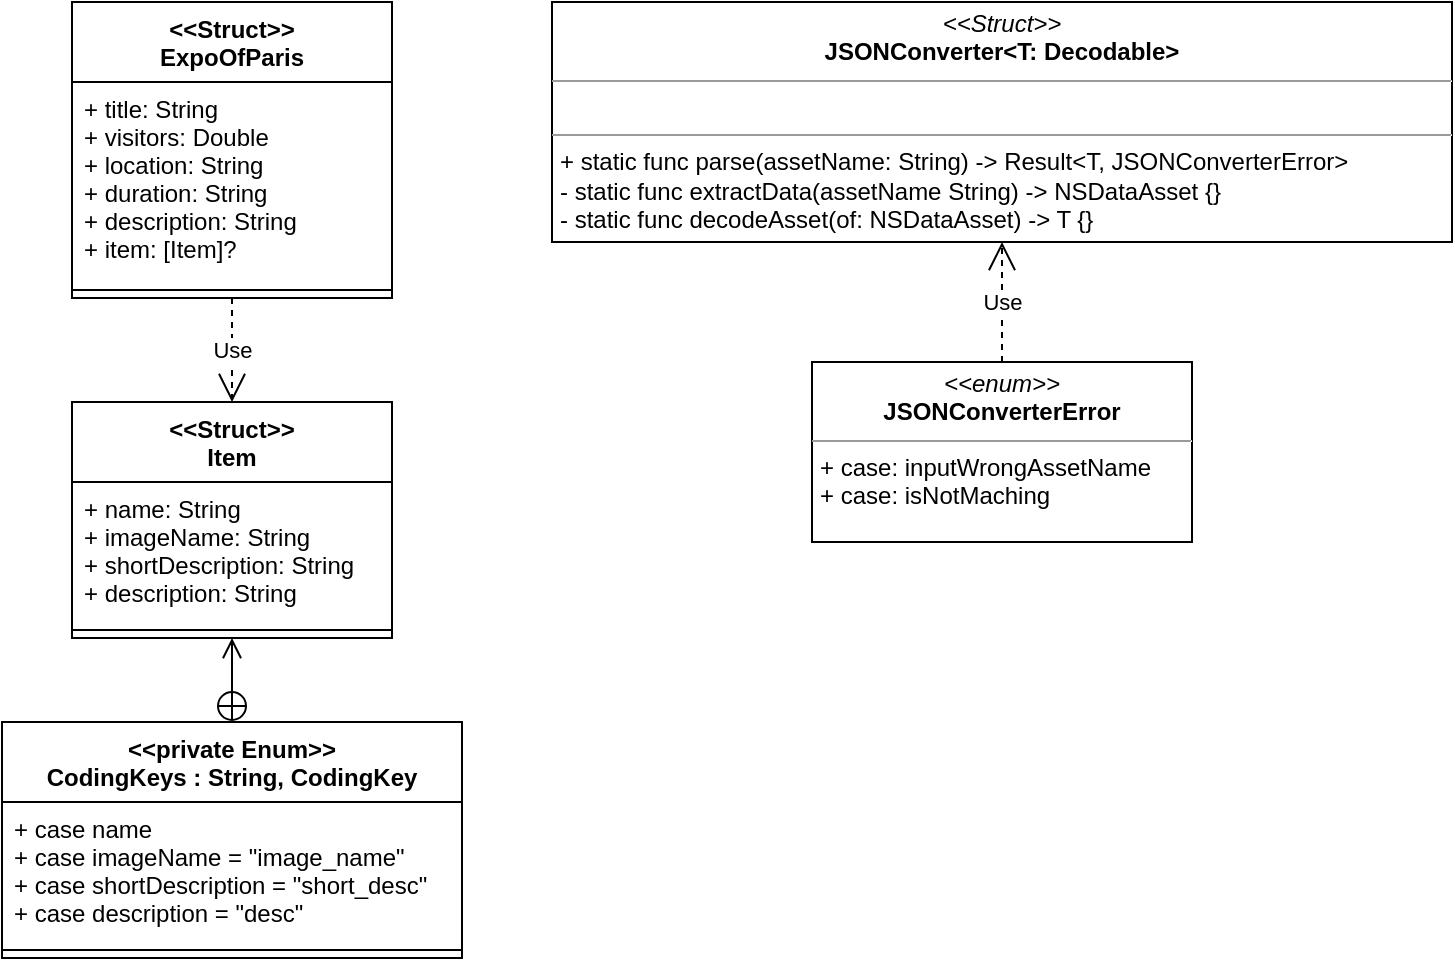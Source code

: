 <mxfile version="13.9.9" type="device"><diagram id="DoAuZeXyCWkiYN_5Xlwu" name="페이지-1"><mxGraphModel dx="706" dy="877" grid="1" gridSize="10" guides="1" tooltips="1" connect="1" arrows="1" fold="1" page="1" pageScale="1" pageWidth="827" pageHeight="1169" math="0" shadow="0"><root><mxCell id="0"/><mxCell id="1" parent="0"/><mxCell id="sS8VIflOAhUjXA8CO4Gy-1" value="&lt;&lt;Struct&gt;&gt;&#10;ExpoOfParis" style="swimlane;fontStyle=1;align=center;verticalAlign=top;childLayout=stackLayout;horizontal=1;startSize=40;horizontalStack=0;resizeParent=1;resizeParentMax=0;resizeLast=0;collapsible=1;marginBottom=0;" parent="1" vertex="1"><mxGeometry x="160" y="240" width="160" height="148" as="geometry"/></mxCell><mxCell id="sS8VIflOAhUjXA8CO4Gy-2" value="+ title: String&#10;+ visitors: Double&#10;+ location: String&#10;+ duration: String&#10;+ description: String&#10;+ item: [Item]?&#10;" style="text;strokeColor=none;fillColor=none;align=left;verticalAlign=top;spacingLeft=4;spacingRight=4;overflow=hidden;rotatable=0;points=[[0,0.5],[1,0.5]];portConstraint=eastwest;" parent="sS8VIflOAhUjXA8CO4Gy-1" vertex="1"><mxGeometry y="40" width="160" height="100" as="geometry"/></mxCell><mxCell id="sS8VIflOAhUjXA8CO4Gy-3" value="" style="line;strokeWidth=1;fillColor=none;align=left;verticalAlign=middle;spacingTop=-1;spacingLeft=3;spacingRight=3;rotatable=0;labelPosition=right;points=[];portConstraint=eastwest;" parent="sS8VIflOAhUjXA8CO4Gy-1" vertex="1"><mxGeometry y="140" width="160" height="8" as="geometry"/></mxCell><mxCell id="sS8VIflOAhUjXA8CO4Gy-5" value="&lt;&lt;Struct&gt;&gt;&#10;Item" style="swimlane;fontStyle=1;align=center;verticalAlign=top;childLayout=stackLayout;horizontal=1;startSize=40;horizontalStack=0;resizeParent=1;resizeParentMax=0;resizeLast=0;collapsible=1;marginBottom=0;" parent="1" vertex="1"><mxGeometry x="160" y="440" width="160" height="118" as="geometry"/></mxCell><mxCell id="sS8VIflOAhUjXA8CO4Gy-6" value="+ name: String&#10;+ imageName: String&#10;+ shortDescription: String&#10;+ description: String&#10;" style="text;strokeColor=none;fillColor=none;align=left;verticalAlign=top;spacingLeft=4;spacingRight=4;overflow=hidden;rotatable=0;points=[[0,0.5],[1,0.5]];portConstraint=eastwest;" parent="sS8VIflOAhUjXA8CO4Gy-5" vertex="1"><mxGeometry y="40" width="160" height="70" as="geometry"/></mxCell><mxCell id="sS8VIflOAhUjXA8CO4Gy-7" value="" style="line;strokeWidth=1;fillColor=none;align=left;verticalAlign=middle;spacingTop=-1;spacingLeft=3;spacingRight=3;rotatable=0;labelPosition=right;points=[];portConstraint=eastwest;" parent="sS8VIflOAhUjXA8CO4Gy-5" vertex="1"><mxGeometry y="110" width="160" height="8" as="geometry"/></mxCell><mxCell id="sS8VIflOAhUjXA8CO4Gy-14" value="" style="endArrow=open;startArrow=circlePlus;endFill=0;startFill=0;endSize=8;html=1;" parent="1" source="sS8VIflOAhUjXA8CO4Gy-15" target="sS8VIflOAhUjXA8CO4Gy-5" edge="1"><mxGeometry width="160" relative="1" as="geometry"><mxPoint x="480" y="480" as="sourcePoint"/><mxPoint x="450" y="380" as="targetPoint"/></mxGeometry></mxCell><mxCell id="sS8VIflOAhUjXA8CO4Gy-15" value="&lt;&lt;private Enum&gt;&gt;&#10;CodingKeys : String, CodingKey" style="swimlane;fontStyle=1;align=center;verticalAlign=top;childLayout=stackLayout;horizontal=1;startSize=40;horizontalStack=0;resizeParent=1;resizeParentMax=0;resizeLast=0;collapsible=1;marginBottom=0;" parent="1" vertex="1"><mxGeometry x="125" y="600" width="230" height="118" as="geometry"/></mxCell><mxCell id="sS8VIflOAhUjXA8CO4Gy-16" value="+ case name&#10;+ case imageName = &quot;image_name&quot;&#10;+ case shortDescription = &quot;short_desc&quot;&#10;+ case description = &quot;desc&quot;" style="text;strokeColor=none;fillColor=none;align=left;verticalAlign=top;spacingLeft=4;spacingRight=4;overflow=hidden;rotatable=0;points=[[0,0.5],[1,0.5]];portConstraint=eastwest;" parent="sS8VIflOAhUjXA8CO4Gy-15" vertex="1"><mxGeometry y="40" width="230" height="70" as="geometry"/></mxCell><mxCell id="sS8VIflOAhUjXA8CO4Gy-17" value="" style="line;strokeWidth=1;fillColor=none;align=left;verticalAlign=middle;spacingTop=-1;spacingLeft=3;spacingRight=3;rotatable=0;labelPosition=right;points=[];portConstraint=eastwest;" parent="sS8VIflOAhUjXA8CO4Gy-15" vertex="1"><mxGeometry y="110" width="230" height="8" as="geometry"/></mxCell><mxCell id="sS8VIflOAhUjXA8CO4Gy-20" value="&lt;p style=&quot;margin: 0px ; margin-top: 4px ; text-align: center&quot;&gt;&lt;i&gt;&amp;lt;&amp;lt;Struct&amp;gt;&amp;gt;&lt;/i&gt;&lt;br&gt;&lt;b&gt;JSONConverter&amp;lt;T: Decodable&amp;gt;&lt;/b&gt;&lt;br&gt;&lt;/p&gt;&lt;hr size=&quot;1&quot;&gt;&lt;p style=&quot;margin: 0px ; margin-left: 4px&quot;&gt;&lt;br&gt;&lt;/p&gt;&lt;hr size=&quot;1&quot;&gt;&lt;p style=&quot;margin: 0px 0px 0px 4px&quot;&gt;&lt;span&gt;+ static func parse(assetName: String) -&amp;gt; Result&amp;lt;T, JSONConverterError&amp;gt;&lt;/span&gt;&lt;br&gt;&lt;/p&gt;&lt;p style=&quot;margin: 0px 0px 0px 4px&quot;&gt;- static func extractData(assetName String) -&amp;gt; NSDataAsset {}&lt;/p&gt;&lt;p style=&quot;margin: 0px 0px 0px 4px&quot;&gt;- static func decodeAsset(of: NSDataAsset) -&amp;gt; T {}&lt;span&gt;&amp;nbsp;&lt;/span&gt;&lt;/p&gt;" style="verticalAlign=top;align=left;overflow=fill;fontSize=12;fontFamily=Helvetica;html=1;" parent="1" vertex="1"><mxGeometry x="400" y="240" width="450" height="120" as="geometry"/></mxCell><mxCell id="Opn2OibXy5a3Tu_8fyxu-1" value="&lt;p style=&quot;margin: 0px ; margin-top: 4px ; text-align: center&quot;&gt;&lt;i&gt;&amp;lt;&amp;lt;enum&amp;gt;&amp;gt;&lt;/i&gt;&lt;br&gt;&lt;b&gt;JSONConverterError&lt;/b&gt;&lt;/p&gt;&lt;hr size=&quot;1&quot;&gt;&lt;p style=&quot;margin: 0px ; margin-left: 4px&quot;&gt;+ case: inputWrongAssetName&lt;/p&gt;&lt;p style=&quot;margin: 0px ; margin-left: 4px&quot;&gt;+ case: isNotMaching&lt;/p&gt;" style="verticalAlign=top;align=left;overflow=fill;fontSize=12;fontFamily=Helvetica;html=1;" vertex="1" parent="1"><mxGeometry x="530" y="420" width="190" height="90" as="geometry"/></mxCell><mxCell id="Opn2OibXy5a3Tu_8fyxu-2" value="Use" style="endArrow=open;endSize=12;dashed=1;html=1;" edge="1" parent="1" source="Opn2OibXy5a3Tu_8fyxu-1" target="sS8VIflOAhUjXA8CO4Gy-20"><mxGeometry width="160" relative="1" as="geometry"><mxPoint x="510" y="440" as="sourcePoint"/><mxPoint x="670" y="440" as="targetPoint"/></mxGeometry></mxCell><mxCell id="Opn2OibXy5a3Tu_8fyxu-3" value="Use" style="endArrow=open;endSize=12;dashed=1;html=1;" edge="1" parent="1" source="sS8VIflOAhUjXA8CO4Gy-1" target="sS8VIflOAhUjXA8CO4Gy-5"><mxGeometry width="160" relative="1" as="geometry"><mxPoint x="350" y="560" as="sourcePoint"/><mxPoint x="480" y="530" as="targetPoint"/></mxGeometry></mxCell></root></mxGraphModel></diagram></mxfile>